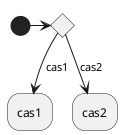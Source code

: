 {
  "sha1": "qyo0hx0rtdojpnvdgfeaw77gxa50wub",
  "insertion": {
    "when": "2024-06-04T17:28:43.105Z",
    "user": "plantuml@gmail.com"
  }
}
@startuml
(*) -right-> if "" then
  -->[cas1] cas1
else
  -->[cas2] cas2
endif
@enduml

